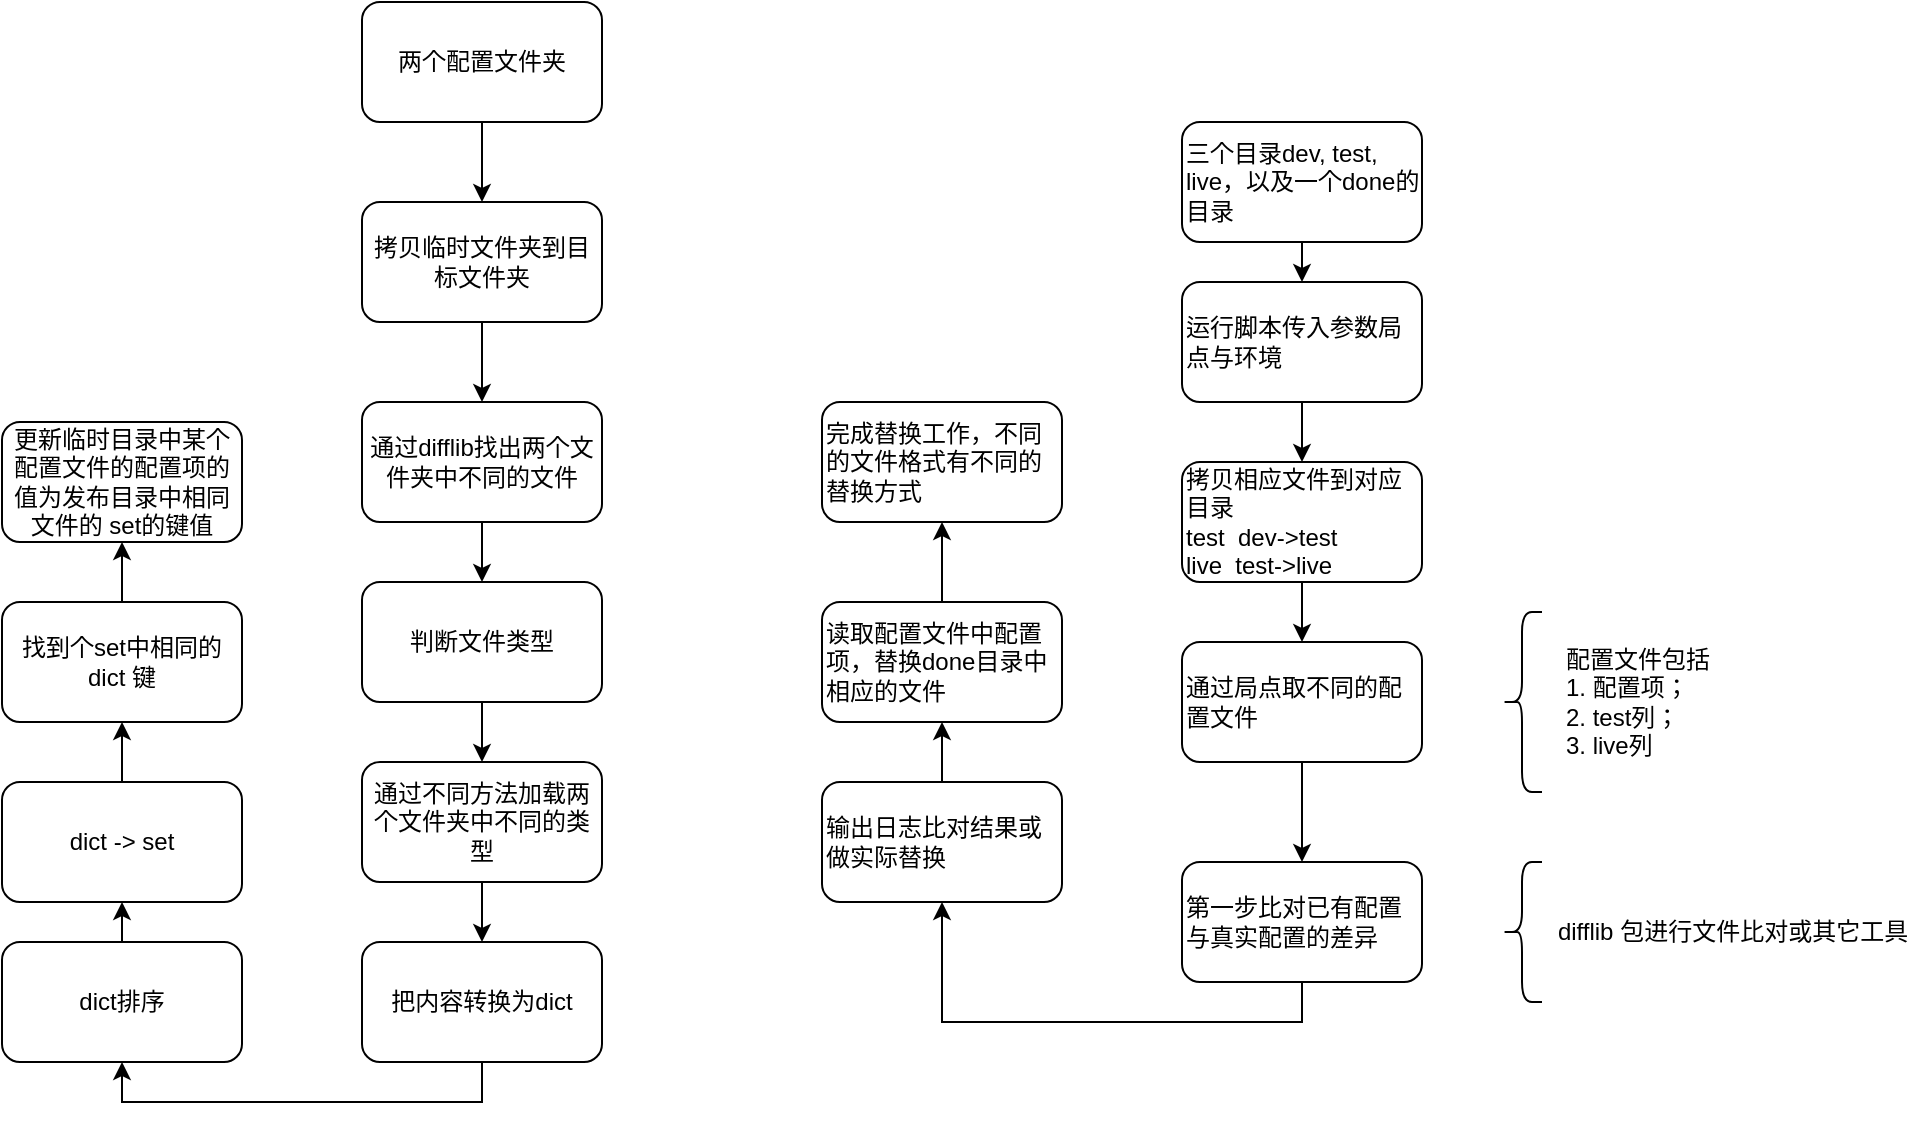<mxfile version="12.4.9" type="github">
  <diagram id="37CvHzea32pG5xBqfoUi" name="Page-1">
    <mxGraphModel dx="1360" dy="753" grid="1" gridSize="10" guides="1" tooltips="1" connect="1" arrows="1" fold="1" page="1" pageScale="1" pageWidth="3300" pageHeight="4681" math="0" shadow="0">
      <root>
        <mxCell id="0"/>
        <mxCell id="1" parent="0"/>
        <mxCell id="xKirvXIODHRyzetSx6ma-11" style="edgeStyle=orthogonalEdgeStyle;rounded=0;orthogonalLoop=1;jettySize=auto;html=1;exitX=0.5;exitY=1;exitDx=0;exitDy=0;entryX=0.5;entryY=0;entryDx=0;entryDy=0;" parent="1" source="xKirvXIODHRyzetSx6ma-1" target="xKirvXIODHRyzetSx6ma-10" edge="1">
          <mxGeometry relative="1" as="geometry"/>
        </mxCell>
        <mxCell id="xKirvXIODHRyzetSx6ma-1" value="两个配置文件夹" style="rounded=1;whiteSpace=wrap;html=1;" parent="1" vertex="1">
          <mxGeometry x="530" y="70" width="120" height="60" as="geometry"/>
        </mxCell>
        <mxCell id="xKirvXIODHRyzetSx6ma-13" style="edgeStyle=orthogonalEdgeStyle;rounded=0;orthogonalLoop=1;jettySize=auto;html=1;exitX=0.5;exitY=1;exitDx=0;exitDy=0;entryX=0.5;entryY=0;entryDx=0;entryDy=0;" parent="1" source="xKirvXIODHRyzetSx6ma-2" target="xKirvXIODHRyzetSx6ma-3" edge="1">
          <mxGeometry relative="1" as="geometry"/>
        </mxCell>
        <mxCell id="xKirvXIODHRyzetSx6ma-2" value="通过difflib找出两个文件夹中不同的文件" style="rounded=1;whiteSpace=wrap;html=1;" parent="1" vertex="1">
          <mxGeometry x="530" y="270" width="120" height="60" as="geometry"/>
        </mxCell>
        <mxCell id="xKirvXIODHRyzetSx6ma-14" style="edgeStyle=orthogonalEdgeStyle;rounded=0;orthogonalLoop=1;jettySize=auto;html=1;exitX=0.5;exitY=1;exitDx=0;exitDy=0;entryX=0.5;entryY=0;entryDx=0;entryDy=0;" parent="1" source="xKirvXIODHRyzetSx6ma-3" target="xKirvXIODHRyzetSx6ma-4" edge="1">
          <mxGeometry relative="1" as="geometry"/>
        </mxCell>
        <mxCell id="xKirvXIODHRyzetSx6ma-3" value="判断文件类型" style="rounded=1;whiteSpace=wrap;html=1;" parent="1" vertex="1">
          <mxGeometry x="530" y="360" width="120" height="60" as="geometry"/>
        </mxCell>
        <mxCell id="xKirvXIODHRyzetSx6ma-15" style="edgeStyle=orthogonalEdgeStyle;rounded=0;orthogonalLoop=1;jettySize=auto;html=1;exitX=0.5;exitY=1;exitDx=0;exitDy=0;entryX=0.5;entryY=0;entryDx=0;entryDy=0;" parent="1" source="xKirvXIODHRyzetSx6ma-4" target="xKirvXIODHRyzetSx6ma-5" edge="1">
          <mxGeometry relative="1" as="geometry"/>
        </mxCell>
        <mxCell id="xKirvXIODHRyzetSx6ma-4" value="通过不同方法加载两个文件夹中不同的类型" style="rounded=1;whiteSpace=wrap;html=1;" parent="1" vertex="1">
          <mxGeometry x="530" y="450" width="120" height="60" as="geometry"/>
        </mxCell>
        <mxCell id="xKirvXIODHRyzetSx6ma-16" style="edgeStyle=orthogonalEdgeStyle;rounded=0;orthogonalLoop=1;jettySize=auto;html=1;exitX=0.5;exitY=1;exitDx=0;exitDy=0;entryX=0.5;entryY=1;entryDx=0;entryDy=0;" parent="1" source="xKirvXIODHRyzetSx6ma-5" target="xKirvXIODHRyzetSx6ma-6" edge="1">
          <mxGeometry relative="1" as="geometry"/>
        </mxCell>
        <mxCell id="xKirvXIODHRyzetSx6ma-5" value="把内容转换为dict" style="rounded=1;whiteSpace=wrap;html=1;" parent="1" vertex="1">
          <mxGeometry x="530" y="540" width="120" height="60" as="geometry"/>
        </mxCell>
        <mxCell id="xKirvXIODHRyzetSx6ma-17" style="edgeStyle=orthogonalEdgeStyle;rounded=0;orthogonalLoop=1;jettySize=auto;html=1;exitX=0.5;exitY=0;exitDx=0;exitDy=0;entryX=0.5;entryY=1;entryDx=0;entryDy=0;" parent="1" source="xKirvXIODHRyzetSx6ma-6" target="xKirvXIODHRyzetSx6ma-7" edge="1">
          <mxGeometry relative="1" as="geometry"/>
        </mxCell>
        <mxCell id="xKirvXIODHRyzetSx6ma-6" value="dict排序" style="rounded=1;whiteSpace=wrap;html=1;" parent="1" vertex="1">
          <mxGeometry x="350" y="540" width="120" height="60" as="geometry"/>
        </mxCell>
        <mxCell id="xKirvXIODHRyzetSx6ma-18" style="edgeStyle=orthogonalEdgeStyle;rounded=0;orthogonalLoop=1;jettySize=auto;html=1;exitX=0.5;exitY=0;exitDx=0;exitDy=0;entryX=0.5;entryY=1;entryDx=0;entryDy=0;" parent="1" source="xKirvXIODHRyzetSx6ma-7" target="xKirvXIODHRyzetSx6ma-8" edge="1">
          <mxGeometry relative="1" as="geometry"/>
        </mxCell>
        <mxCell id="xKirvXIODHRyzetSx6ma-7" value="dict -&amp;gt; set" style="rounded=1;whiteSpace=wrap;html=1;" parent="1" vertex="1">
          <mxGeometry x="350" y="460" width="120" height="60" as="geometry"/>
        </mxCell>
        <mxCell id="xKirvXIODHRyzetSx6ma-19" style="edgeStyle=orthogonalEdgeStyle;rounded=0;orthogonalLoop=1;jettySize=auto;html=1;exitX=0.5;exitY=0;exitDx=0;exitDy=0;entryX=0.5;entryY=1;entryDx=0;entryDy=0;" parent="1" source="xKirvXIODHRyzetSx6ma-8" target="xKirvXIODHRyzetSx6ma-9" edge="1">
          <mxGeometry relative="1" as="geometry"/>
        </mxCell>
        <mxCell id="xKirvXIODHRyzetSx6ma-8" value="找到个set中相同的dict&amp;nbsp;键" style="rounded=1;whiteSpace=wrap;html=1;" parent="1" vertex="1">
          <mxGeometry x="350" y="370" width="120" height="60" as="geometry"/>
        </mxCell>
        <mxCell id="xKirvXIODHRyzetSx6ma-9" value="更新临时目录中某个配置文件的配置项的值为发布目录中相同文件的 set的键值" style="rounded=1;whiteSpace=wrap;html=1;" parent="1" vertex="1">
          <mxGeometry x="350" y="280" width="120" height="60" as="geometry"/>
        </mxCell>
        <mxCell id="xKirvXIODHRyzetSx6ma-12" style="edgeStyle=orthogonalEdgeStyle;rounded=0;orthogonalLoop=1;jettySize=auto;html=1;exitX=0.5;exitY=1;exitDx=0;exitDy=0;entryX=0.5;entryY=0;entryDx=0;entryDy=0;" parent="1" source="xKirvXIODHRyzetSx6ma-10" target="xKirvXIODHRyzetSx6ma-2" edge="1">
          <mxGeometry relative="1" as="geometry"/>
        </mxCell>
        <mxCell id="xKirvXIODHRyzetSx6ma-10" value="拷贝临时文件夹到目标文件夹" style="rounded=1;whiteSpace=wrap;html=1;" parent="1" vertex="1">
          <mxGeometry x="530" y="170" width="120" height="60" as="geometry"/>
        </mxCell>
        <mxCell id="H5AnM2JZmHamrWz5e1bE-12" style="edgeStyle=orthogonalEdgeStyle;rounded=0;orthogonalLoop=1;jettySize=auto;html=1;exitX=0.5;exitY=1;exitDx=0;exitDy=0;entryX=0.5;entryY=0;entryDx=0;entryDy=0;" edge="1" parent="1" source="xKirvXIODHRyzetSx6ma-20" target="H5AnM2JZmHamrWz5e1bE-1">
          <mxGeometry relative="1" as="geometry"/>
        </mxCell>
        <mxCell id="xKirvXIODHRyzetSx6ma-20" value="三个目录dev, test, live，以及一个done的目录" style="rounded=1;whiteSpace=wrap;html=1;align=left;" parent="1" vertex="1">
          <mxGeometry x="940" y="130" width="120" height="60" as="geometry"/>
        </mxCell>
        <mxCell id="H5AnM2JZmHamrWz5e1bE-13" style="edgeStyle=orthogonalEdgeStyle;rounded=0;orthogonalLoop=1;jettySize=auto;html=1;exitX=0.5;exitY=1;exitDx=0;exitDy=0;entryX=0.5;entryY=0;entryDx=0;entryDy=0;" edge="1" parent="1" source="H5AnM2JZmHamrWz5e1bE-1" target="H5AnM2JZmHamrWz5e1bE-2">
          <mxGeometry relative="1" as="geometry"/>
        </mxCell>
        <mxCell id="H5AnM2JZmHamrWz5e1bE-1" value="运行脚本传入参数局点与环境" style="rounded=1;whiteSpace=wrap;html=1;align=left;" vertex="1" parent="1">
          <mxGeometry x="940" y="210" width="120" height="60" as="geometry"/>
        </mxCell>
        <mxCell id="H5AnM2JZmHamrWz5e1bE-14" style="edgeStyle=orthogonalEdgeStyle;rounded=0;orthogonalLoop=1;jettySize=auto;html=1;exitX=0.5;exitY=1;exitDx=0;exitDy=0;entryX=0.5;entryY=0;entryDx=0;entryDy=0;" edge="1" parent="1" source="H5AnM2JZmHamrWz5e1bE-2" target="H5AnM2JZmHamrWz5e1bE-3">
          <mxGeometry relative="1" as="geometry"/>
        </mxCell>
        <mxCell id="H5AnM2JZmHamrWz5e1bE-2" value="拷贝相应文件到对应目录&lt;br&gt;test&amp;nbsp; dev-&amp;gt;test&lt;br&gt;live&amp;nbsp; test-&amp;gt;live&lt;br&gt;" style="rounded=1;whiteSpace=wrap;html=1;align=left;" vertex="1" parent="1">
          <mxGeometry x="940" y="300" width="120" height="60" as="geometry"/>
        </mxCell>
        <mxCell id="H5AnM2JZmHamrWz5e1bE-15" style="edgeStyle=orthogonalEdgeStyle;rounded=0;orthogonalLoop=1;jettySize=auto;html=1;exitX=0.5;exitY=1;exitDx=0;exitDy=0;entryX=0.5;entryY=0;entryDx=0;entryDy=0;" edge="1" parent="1" source="H5AnM2JZmHamrWz5e1bE-3" target="H5AnM2JZmHamrWz5e1bE-6">
          <mxGeometry relative="1" as="geometry"/>
        </mxCell>
        <mxCell id="H5AnM2JZmHamrWz5e1bE-3" value="通过局点取不同的配置文件" style="rounded=1;whiteSpace=wrap;html=1;align=left;" vertex="1" parent="1">
          <mxGeometry x="940" y="390" width="120" height="60" as="geometry"/>
        </mxCell>
        <mxCell id="H5AnM2JZmHamrWz5e1bE-4" value="" style="shape=curlyBracket;whiteSpace=wrap;html=1;rounded=1;" vertex="1" parent="1">
          <mxGeometry x="1100" y="375" width="20" height="90" as="geometry"/>
        </mxCell>
        <mxCell id="H5AnM2JZmHamrWz5e1bE-5" value="配置文件包括&lt;br&gt;1.&amp;nbsp;配置项；&lt;br&gt;2. test列；&lt;br&gt;3. live列" style="text;html=1;align=left;verticalAlign=middle;resizable=0;points=[];autosize=1;" vertex="1" parent="1">
          <mxGeometry x="1130" y="390" width="90" height="60" as="geometry"/>
        </mxCell>
        <mxCell id="H5AnM2JZmHamrWz5e1bE-16" style="edgeStyle=orthogonalEdgeStyle;rounded=0;orthogonalLoop=1;jettySize=auto;html=1;exitX=0.5;exitY=1;exitDx=0;exitDy=0;entryX=0.5;entryY=1;entryDx=0;entryDy=0;" edge="1" parent="1" source="H5AnM2JZmHamrWz5e1bE-6" target="H5AnM2JZmHamrWz5e1bE-7">
          <mxGeometry relative="1" as="geometry"/>
        </mxCell>
        <mxCell id="H5AnM2JZmHamrWz5e1bE-6" value="第一步比对已有配置与真实配置的差异" style="rounded=1;whiteSpace=wrap;html=1;align=left;" vertex="1" parent="1">
          <mxGeometry x="940" y="500" width="120" height="60" as="geometry"/>
        </mxCell>
        <mxCell id="H5AnM2JZmHamrWz5e1bE-17" style="edgeStyle=orthogonalEdgeStyle;rounded=0;orthogonalLoop=1;jettySize=auto;html=1;exitX=0.5;exitY=0;exitDx=0;exitDy=0;entryX=0.5;entryY=1;entryDx=0;entryDy=0;" edge="1" parent="1" source="H5AnM2JZmHamrWz5e1bE-7" target="H5AnM2JZmHamrWz5e1bE-10">
          <mxGeometry relative="1" as="geometry"/>
        </mxCell>
        <mxCell id="H5AnM2JZmHamrWz5e1bE-7" value="输出日志比对结果或做实际替换" style="rounded=1;whiteSpace=wrap;html=1;align=left;" vertex="1" parent="1">
          <mxGeometry x="760" y="460" width="120" height="60" as="geometry"/>
        </mxCell>
        <mxCell id="H5AnM2JZmHamrWz5e1bE-8" value="" style="shape=curlyBracket;whiteSpace=wrap;html=1;rounded=1;align=left;" vertex="1" parent="1">
          <mxGeometry x="1100" y="500" width="20" height="70" as="geometry"/>
        </mxCell>
        <mxCell id="H5AnM2JZmHamrWz5e1bE-9" value="difflib&amp;nbsp;包进行文件比对或其它工具" style="text;html=1;align=center;verticalAlign=middle;resizable=0;points=[];autosize=1;" vertex="1" parent="1">
          <mxGeometry x="1120" y="525" width="190" height="20" as="geometry"/>
        </mxCell>
        <mxCell id="H5AnM2JZmHamrWz5e1bE-18" style="edgeStyle=orthogonalEdgeStyle;rounded=0;orthogonalLoop=1;jettySize=auto;html=1;exitX=0.5;exitY=0;exitDx=0;exitDy=0;entryX=0.5;entryY=1;entryDx=0;entryDy=0;" edge="1" parent="1" source="H5AnM2JZmHamrWz5e1bE-10" target="H5AnM2JZmHamrWz5e1bE-11">
          <mxGeometry relative="1" as="geometry"/>
        </mxCell>
        <mxCell id="H5AnM2JZmHamrWz5e1bE-10" value="读取配置文件中配置项，替换done目录中相应的文件" style="rounded=1;whiteSpace=wrap;html=1;align=left;" vertex="1" parent="1">
          <mxGeometry x="760" y="370" width="120" height="60" as="geometry"/>
        </mxCell>
        <mxCell id="H5AnM2JZmHamrWz5e1bE-11" value="完成替换工作，不同的文件格式有不同的替换方式" style="rounded=1;whiteSpace=wrap;html=1;align=left;" vertex="1" parent="1">
          <mxGeometry x="760" y="270" width="120" height="60" as="geometry"/>
        </mxCell>
      </root>
    </mxGraphModel>
  </diagram>
</mxfile>
